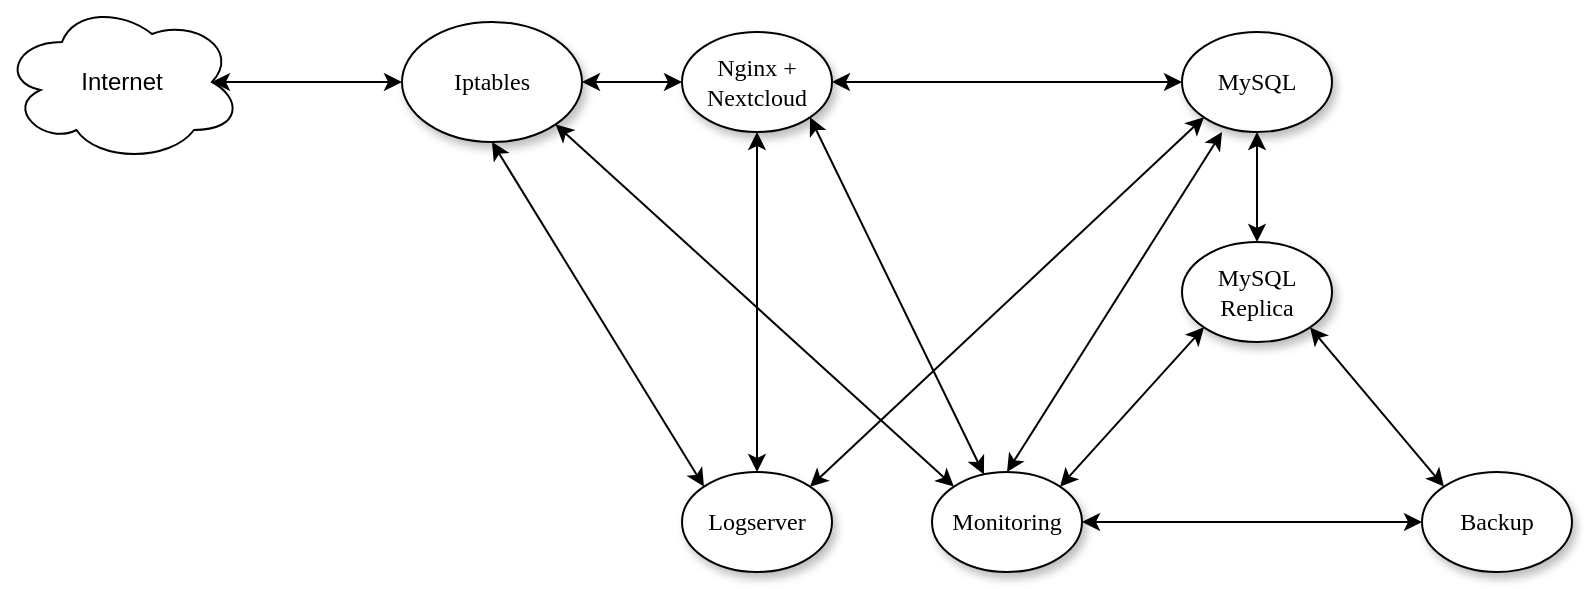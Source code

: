 <mxfile version="17.1.4" type="github"><diagram name="Page-1" id="42789a77-a242-8287-6e28-9cd8cfd52e62"><mxGraphModel dx="1382" dy="805" grid="1" gridSize="10" guides="1" tooltips="1" connect="1" arrows="1" fold="1" page="1" pageScale="1" pageWidth="1100" pageHeight="850" background="none" math="0" shadow="0"><root><mxCell id="0"/><mxCell id="1" parent="0"/><mxCell id="1ea317790d2ca983-12" style="edgeStyle=none;rounded=1;html=1;labelBackgroundColor=none;startArrow=none;startFill=0;startSize=5;endArrow=classicThin;endFill=1;endSize=5;jettySize=auto;orthogonalLoop=1;strokeColor=#B3B3B3;strokeWidth=1;fontFamily=Verdana;fontSize=12" parent="1" source="1ea317790d2ca983-1" target="1ea317790d2ca983-2" edge="1"><mxGeometry relative="1" as="geometry"/></mxCell><mxCell id="oJhj6mm4xv5JfHDhQ7Y2-18" style="edgeStyle=none;rounded=1;orthogonalLoop=1;jettySize=auto;html=1;exitX=1;exitY=0.5;exitDx=0;exitDy=0;entryX=0;entryY=0.5;entryDx=0;entryDy=0;startArrow=classic;startFill=1;" edge="1" parent="1" source="1ea317790d2ca983-1" target="1ea317790d2ca983-2"><mxGeometry relative="1" as="geometry"/></mxCell><mxCell id="oJhj6mm4xv5JfHDhQ7Y2-21" style="edgeStyle=none;rounded=1;orthogonalLoop=1;jettySize=auto;html=1;exitX=0.5;exitY=1;exitDx=0;exitDy=0;entryX=0;entryY=0;entryDx=0;entryDy=0;startArrow=classic;startFill=1;" edge="1" parent="1" source="1ea317790d2ca983-1" target="1ea317790d2ca983-7"><mxGeometry relative="1" as="geometry"/></mxCell><mxCell id="oJhj6mm4xv5JfHDhQ7Y2-22" style="edgeStyle=none;rounded=1;orthogonalLoop=1;jettySize=auto;html=1;exitX=1;exitY=1;exitDx=0;exitDy=0;entryX=0;entryY=0;entryDx=0;entryDy=0;startArrow=classic;startFill=1;" edge="1" parent="1" source="1ea317790d2ca983-1" target="1ea317790d2ca983-8"><mxGeometry relative="1" as="geometry"/></mxCell><mxCell id="1ea317790d2ca983-1" value="Iptables" style="ellipse;whiteSpace=wrap;html=1;rounded=0;shadow=1;comic=0;labelBackgroundColor=none;strokeWidth=1;fontFamily=Verdana;fontSize=12;align=center;" parent="1" vertex="1"><mxGeometry x="230" y="265" width="90" height="60" as="geometry"/></mxCell><mxCell id="1ea317790d2ca983-22" value="" style="edgeStyle=none;rounded=1;html=1;labelBackgroundColor=none;startArrow=classic;startFill=1;startSize=5;endArrow=classicThin;endFill=1;endSize=5;jettySize=auto;orthogonalLoop=1;strokeColor=#B3B3B3;strokeWidth=1;fontFamily=Verdana;fontSize=12" parent="1" source="1ea317790d2ca983-2" target="1ea317790d2ca983-6" edge="1"><mxGeometry relative="1" as="geometry"/></mxCell><mxCell id="oJhj6mm4xv5JfHDhQ7Y2-16" style="edgeStyle=orthogonalEdgeStyle;rounded=1;orthogonalLoop=1;jettySize=auto;html=1;exitX=1;exitY=0.5;exitDx=0;exitDy=0;entryX=0;entryY=0.5;entryDx=0;entryDy=0;startArrow=classic;startFill=1;" edge="1" parent="1" source="1ea317790d2ca983-2" target="1ea317790d2ca983-6"><mxGeometry relative="1" as="geometry"/></mxCell><mxCell id="oJhj6mm4xv5JfHDhQ7Y2-20" style="edgeStyle=none;rounded=1;orthogonalLoop=1;jettySize=auto;html=1;exitX=0.5;exitY=1;exitDx=0;exitDy=0;startArrow=classic;startFill=1;" edge="1" parent="1" source="1ea317790d2ca983-2" target="1ea317790d2ca983-7"><mxGeometry relative="1" as="geometry"/></mxCell><mxCell id="oJhj6mm4xv5JfHDhQ7Y2-23" style="edgeStyle=none;rounded=1;orthogonalLoop=1;jettySize=auto;html=1;exitX=1;exitY=1;exitDx=0;exitDy=0;startArrow=classic;startFill=1;" edge="1" parent="1" source="1ea317790d2ca983-2" target="1ea317790d2ca983-8"><mxGeometry relative="1" as="geometry"/></mxCell><mxCell id="1ea317790d2ca983-2" value="&lt;span&gt;Nginx + Nextcloud&lt;/span&gt;" style="ellipse;whiteSpace=wrap;html=1;rounded=0;shadow=1;comic=0;labelBackgroundColor=none;strokeWidth=1;fontFamily=Verdana;fontSize=12;align=center;" parent="1" vertex="1"><mxGeometry x="370" y="270" width="75" height="50" as="geometry"/></mxCell><mxCell id="oJhj6mm4xv5JfHDhQ7Y2-15" style="edgeStyle=orthogonalEdgeStyle;rounded=1;orthogonalLoop=1;jettySize=auto;html=1;exitX=0.5;exitY=0;exitDx=0;exitDy=0;entryX=0.5;entryY=1;entryDx=0;entryDy=0;startArrow=classic;startFill=1;" edge="1" parent="1" source="1ea317790d2ca983-3" target="1ea317790d2ca983-6"><mxGeometry relative="1" as="geometry"/></mxCell><mxCell id="oJhj6mm4xv5JfHDhQ7Y2-25" style="edgeStyle=none;rounded=1;orthogonalLoop=1;jettySize=auto;html=1;exitX=0;exitY=1;exitDx=0;exitDy=0;entryX=1;entryY=0;entryDx=0;entryDy=0;startArrow=classic;startFill=1;" edge="1" parent="1" source="1ea317790d2ca983-3" target="1ea317790d2ca983-8"><mxGeometry relative="1" as="geometry"/></mxCell><mxCell id="oJhj6mm4xv5JfHDhQ7Y2-26" style="edgeStyle=none;rounded=1;orthogonalLoop=1;jettySize=auto;html=1;exitX=1;exitY=1;exitDx=0;exitDy=0;entryX=0;entryY=0;entryDx=0;entryDy=0;startArrow=classic;startFill=1;" edge="1" parent="1" source="1ea317790d2ca983-3" target="1ea317790d2ca983-4"><mxGeometry relative="1" as="geometry"/></mxCell><mxCell id="1ea317790d2ca983-3" value="&lt;span&gt;MySQL Replica&lt;/span&gt;" style="ellipse;whiteSpace=wrap;html=1;rounded=0;shadow=1;comic=0;labelBackgroundColor=none;strokeWidth=1;fontFamily=Verdana;fontSize=12;align=center;" parent="1" vertex="1"><mxGeometry x="620" y="375" width="75" height="50" as="geometry"/></mxCell><mxCell id="1ea317790d2ca983-4" value="Backup&lt;br&gt;" style="ellipse;whiteSpace=wrap;html=1;rounded=0;shadow=1;comic=0;labelBackgroundColor=none;strokeWidth=1;fontFamily=Verdana;fontSize=12;align=center;" parent="1" vertex="1"><mxGeometry x="740" y="490" width="75" height="50" as="geometry"/></mxCell><mxCell id="oJhj6mm4xv5JfHDhQ7Y2-17" style="rounded=1;orthogonalLoop=1;jettySize=auto;html=1;exitX=0;exitY=1;exitDx=0;exitDy=0;startArrow=classic;startFill=1;entryX=1;entryY=0;entryDx=0;entryDy=0;" edge="1" parent="1" source="1ea317790d2ca983-6" target="1ea317790d2ca983-7"><mxGeometry relative="1" as="geometry"><mxPoint x="520" y="420" as="targetPoint"/></mxGeometry></mxCell><mxCell id="1ea317790d2ca983-6" value="&lt;span&gt;MySQL&lt;/span&gt;" style="ellipse;whiteSpace=wrap;html=1;rounded=0;shadow=1;comic=0;labelBackgroundColor=none;strokeWidth=1;fontFamily=Verdana;fontSize=12;align=center;" parent="1" vertex="1"><mxGeometry x="620" y="270" width="75" height="50" as="geometry"/></mxCell><mxCell id="1ea317790d2ca983-7" value="&lt;span&gt;Logserver&lt;/span&gt;" style="ellipse;whiteSpace=wrap;html=1;rounded=0;shadow=1;comic=0;labelBackgroundColor=none;strokeWidth=1;fontFamily=Verdana;fontSize=12;align=center;" parent="1" vertex="1"><mxGeometry x="370" y="490" width="75" height="50" as="geometry"/></mxCell><mxCell id="oJhj6mm4xv5JfHDhQ7Y2-24" style="edgeStyle=none;rounded=1;orthogonalLoop=1;jettySize=auto;html=1;exitX=0.5;exitY=0;exitDx=0;exitDy=0;entryX=0.267;entryY=1;entryDx=0;entryDy=0;entryPerimeter=0;startArrow=classic;startFill=1;" edge="1" parent="1" source="1ea317790d2ca983-8" target="1ea317790d2ca983-6"><mxGeometry relative="1" as="geometry"/></mxCell><mxCell id="oJhj6mm4xv5JfHDhQ7Y2-27" style="edgeStyle=none;rounded=1;orthogonalLoop=1;jettySize=auto;html=1;exitX=1;exitY=0.5;exitDx=0;exitDy=0;entryX=0;entryY=0.5;entryDx=0;entryDy=0;startArrow=classic;startFill=1;" edge="1" parent="1" source="1ea317790d2ca983-8" target="1ea317790d2ca983-4"><mxGeometry relative="1" as="geometry"/></mxCell><mxCell id="1ea317790d2ca983-8" value="Monitoring" style="ellipse;whiteSpace=wrap;html=1;rounded=0;shadow=1;comic=0;labelBackgroundColor=none;strokeWidth=1;fontFamily=Verdana;fontSize=12;align=center;" parent="1" vertex="1"><mxGeometry x="495" y="490" width="75" height="50" as="geometry"/></mxCell><mxCell id="oJhj6mm4xv5JfHDhQ7Y2-19" style="edgeStyle=none;rounded=1;orthogonalLoop=1;jettySize=auto;html=1;exitX=0.875;exitY=0.5;exitDx=0;exitDy=0;exitPerimeter=0;entryX=0;entryY=0.5;entryDx=0;entryDy=0;startArrow=classic;startFill=1;" edge="1" parent="1" source="oJhj6mm4xv5JfHDhQ7Y2-12" target="1ea317790d2ca983-1"><mxGeometry relative="1" as="geometry"/></mxCell><mxCell id="oJhj6mm4xv5JfHDhQ7Y2-12" value="Internet" style="ellipse;shape=cloud;whiteSpace=wrap;html=1;" vertex="1" parent="1"><mxGeometry x="30" y="255" width="120" height="80" as="geometry"/></mxCell></root></mxGraphModel></diagram></mxfile>